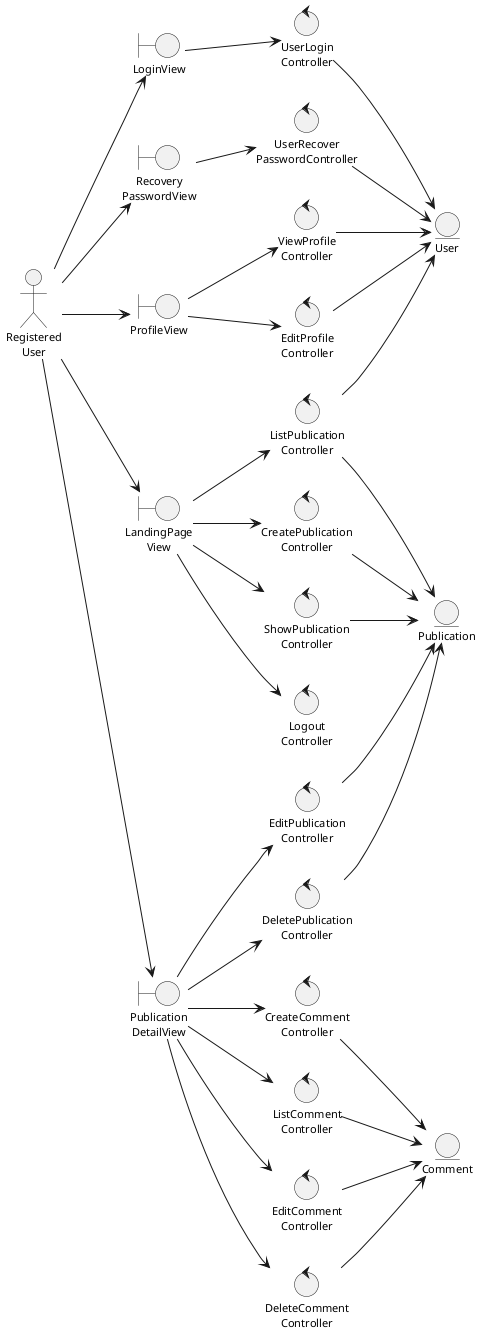 @startuml
skinparam style strictuml
left to right direction
skinparam defaultTextAlignment center
skinparam defaultFontSize 11

actor "Registered\nUser" as UserReg

boundary LoginView
boundary "Recovery\nPasswordView" as RecoveryPasswordView
boundary "LandingPage\nView" as LandingPageView
boundary "Publication\nDetailView" as PublicationDetailView
boundary ProfileView

entity User
entity Publication
entity Comment

control "UserLogin\nController" as UserLoginController
control "UserRecover\nPasswordController" as UserRecoverPasswordController
control "Logout\nController" as LogoutController
control "ListPublication\nController" as ListPublicationController
control "CreatePublication\nController" as CreatePublicationController
control "ShowPublication\nController" as ShowPublicationController
control "EditPublication\nController" as EditPublicationController
control "DeletePublication\nController" as DeletePublicationController
control "CreateComment\nController" as CreateCommentController
control "ListComment\nController" as ListCommentController
control "EditComment\nController" as EditCommentController
control "DeleteComment\nController" as DeleteCommentController
control "ViewProfile\nController" as ViewProfileController
control "EditProfile\nController" as EditProfileController

UserReg --> LoginView
UserReg --> RecoveryPasswordView
UserReg --> LandingPageView
UserReg --> PublicationDetailView
UserReg --> ProfileView

LoginView --> UserLoginController
RecoveryPasswordView --> UserRecoverPasswordController
LandingPageView --> LogoutController
LandingPageView --> ListPublicationController
LandingPageView --> CreatePublicationController
LandingPageView --> ShowPublicationController
PublicationDetailView --> EditPublicationController
PublicationDetailView --> DeletePublicationController
PublicationDetailView --> CreateCommentController
PublicationDetailView --> ListCommentController
PublicationDetailView --> EditCommentController
PublicationDetailView --> DeleteCommentController
ProfileView --> ViewProfileController
ProfileView --> EditProfileController

UserLoginController --> User
UserRecoverPasswordController --> User
ListPublicationController --> User
ListPublicationController --> Publication
CreatePublicationController --> Publication
ShowPublicationController --> Publication
EditPublicationController --> Publication
DeletePublicationController --> Publication
CreateCommentController --> Comment
ListCommentController --> Comment
EditCommentController --> Comment
DeleteCommentController --> Comment
ViewProfileController --> User
EditProfileController --> User

@enduml